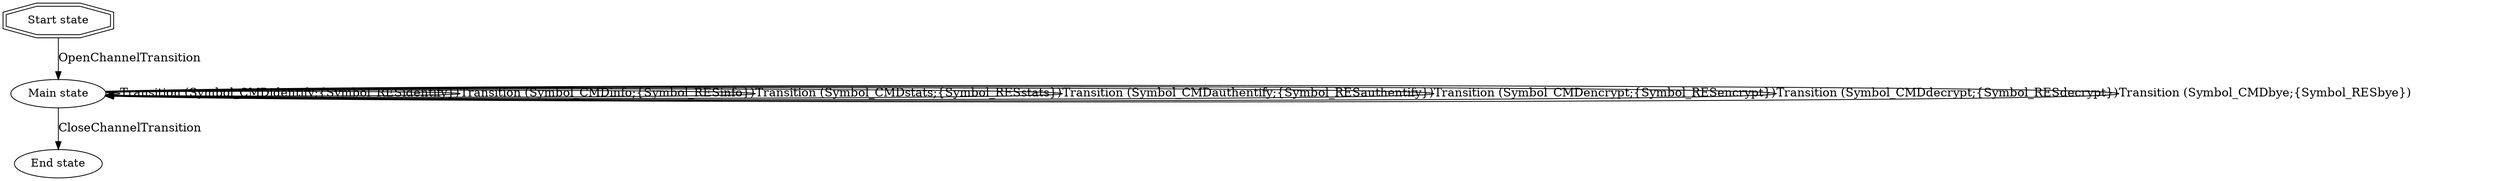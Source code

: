 digraph G {
"Start state" [shape=doubleoctagon, label="Start state", style=filled, fillcolor=white, URL="140455473602272"];
"Main state" [shape=ellipse, label="Main state", style=filled, fillcolor=white, URL="140455473630752"];
"End state" [shape=ellipse, label="End state", style=filled, fillcolor=white, URL="140455473628400"];
"Start state" -> "Main state" [fontsize=15, label="OpenChannelTransition", URL="140455473628496"];
"Main state" -> "Main state" [fontsize=15, label="Transition (Symbol_CMDidentify;{Symbol_RESidentify})", URL="140455473630512"];
"Main state" -> "Main state" [fontsize=15, label="Transition (Symbol_CMDinfo;{Symbol_RESinfo})", URL="140455473631184"];
"Main state" -> "Main state" [fontsize=15, label="Transition (Symbol_CMDstats;{Symbol_RESstats})", URL="140455473630944"];
"Main state" -> "Main state" [fontsize=15, label="Transition (Symbol_CMDauthentify;{Symbol_RESauthentify})", URL="140455830604960"];
"Main state" -> "Main state" [fontsize=15, label="Transition (Symbol_CMDencrypt;{Symbol_RESencrypt})", URL="140455830605104"];
"Main state" -> "Main state" [fontsize=15, label="Transition (Symbol_CMDdecrypt;{Symbol_RESdecrypt})", URL="140455830602368"];
"Main state" -> "Main state" [fontsize=15, label="Transition (Symbol_CMDbye;{Symbol_RESbye})", URL="140455830605344"];
"Main state" -> "End state" [fontsize=15, label="CloseChannelTransition", URL="140455830603472"];
}